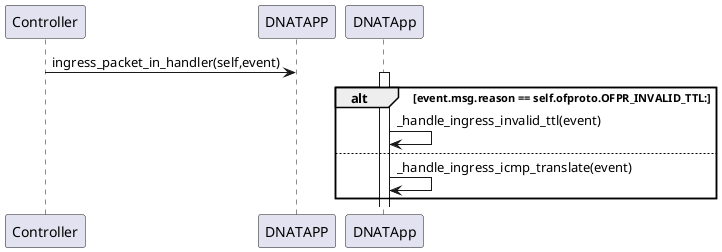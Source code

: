 @startuml ingress packet in handler
Controller->DNATAPP:ingress_packet_in_handler(self,event)
activate DNATApp
alt event.msg.reason == self.ofproto.OFPR_INVALID_TTL:
    DNATApp->DNATApp:_handle_ingress_invalid_ttl(event)
else
    DNATApp->DNATApp:_handle_ingress_icmp_translate(event)
end
deactivate
@enduml